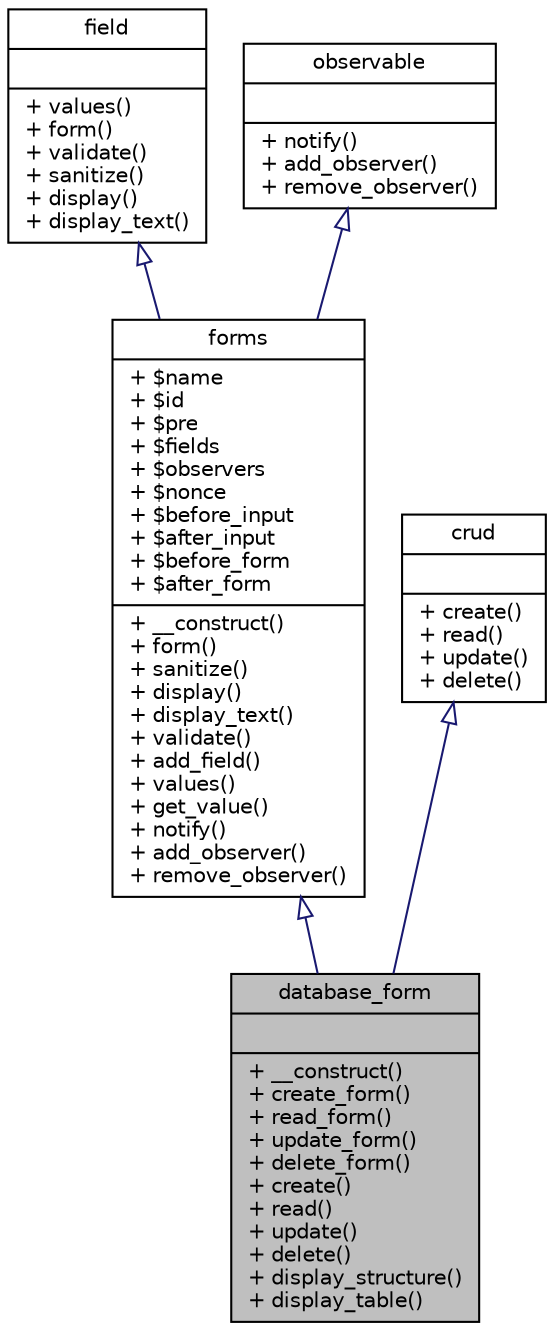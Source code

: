 digraph "database_form"
{
  edge [fontname="Helvetica",fontsize="10",labelfontname="Helvetica",labelfontsize="10"];
  node [fontname="Helvetica",fontsize="10",shape=record];
  Node1 [label="{database_form\n||+ __construct()\l+ create_form()\l+ read_form()\l+ update_form()\l+ delete_form()\l+ create()\l+ read()\l+ update()\l+ delete()\l+ display_structure()\l+ display_table()\l}",height=0.2,width=0.4,color="black", fillcolor="grey75", style="filled", fontcolor="black"];
  Node2 -> Node1 [dir="back",color="midnightblue",fontsize="10",style="solid",arrowtail="onormal",fontname="Helvetica"];
  Node2 [label="{forms\n|+ $name\l+ $id\l+ $pre\l+ $fields\l+ $observers\l+ $nonce\l+ $before_input\l+ $after_input\l+ $before_form\l+ $after_form\l|+ __construct()\l+ form()\l+ sanitize()\l+ display()\l+ display_text()\l+ validate()\l+ add_field()\l+ values()\l+ get_value()\l+ notify()\l+ add_observer()\l+ remove_observer()\l}",height=0.2,width=0.4,color="black", fillcolor="white", style="filled",URL="$classforms.html",tooltip="This class describes an HTML form, containing a collection of inputs, and does mass validation and sa..."];
  Node3 -> Node2 [dir="back",color="midnightblue",fontsize="10",style="solid",arrowtail="onormal",fontname="Helvetica"];
  Node3 [label="{field\n||+ values()\l+ form()\l+ validate()\l+ sanitize()\l+ display()\l+ display_text()\l}",height=0.2,width=0.4,color="black", fillcolor="white", style="filled",URL="$interfacefield.html"];
  Node4 -> Node2 [dir="back",color="midnightblue",fontsize="10",style="solid",arrowtail="onormal",fontname="Helvetica"];
  Node4 [label="{observable\n||+ notify()\l+ add_observer()\l+ remove_observer()\l}",height=0.2,width=0.4,color="black", fillcolor="white", style="filled",URL="$interfaceobservable.html",tooltip="Describes objects that are able to be observed by observer objects. "];
  Node5 -> Node1 [dir="back",color="midnightblue",fontsize="10",style="solid",arrowtail="onormal",fontname="Helvetica"];
  Node5 [label="{crud\n||+ create()\l+ read()\l+ update()\l+ delete()\l}",height=0.2,width=0.4,color="black", fillcolor="white", style="filled",URL="$interfacecrud.html",tooltip="Describes an object that knows how to Create, Read, Update and Delete iteself. "];
}
